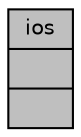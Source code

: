 digraph "ios"
{
 // INTERACTIVE_SVG=YES
  bgcolor="transparent";
  edge [fontname="Helvetica",fontsize="10",labelfontname="Helvetica",labelfontsize="10"];
  node [fontname="Helvetica",fontsize="10",shape=record];
  Node1 [label="{ios\n||}",height=0.2,width=0.4,color="black", fillcolor="grey75", style="filled", fontcolor="black"];
}
